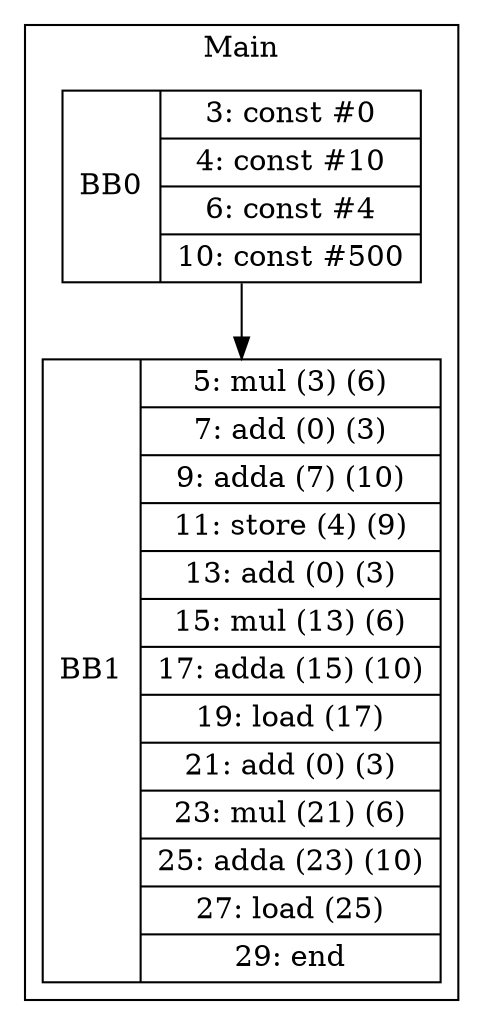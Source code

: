 digraph G {
node [shape=record];
subgraph cluster_main{
label = "Main";
BB0 [shape=record, label="<b>BB0|{3: const #0|4: const #10|6: const #4|10: const #500}"];
BB1 [shape=record, label="<b>BB1|{5: mul (3) (6)|7: add (0) (3)|9: adda (7) (10)|11: store (4) (9)|13: add (0) (3)|15: mul (13) (6)|17: adda (15) (10)|19: load (17)|21: add (0) (3)|23: mul (21) (6)|25: adda (23) (10)|27: load (25)|29: end}"];
}
BB0:s -> BB1:n ;
}
